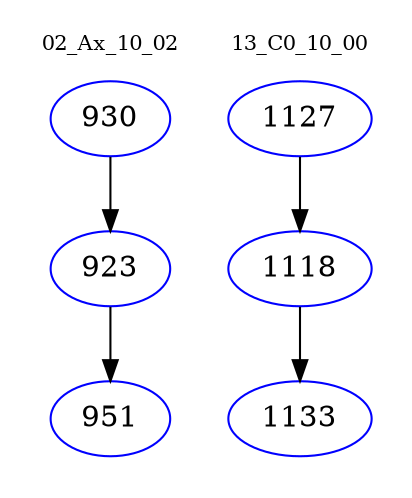 digraph{
subgraph cluster_0 {
color = white
label = "02_Ax_10_02";
fontsize=10;
T0_930 [label="930", color="blue"]
T0_930 -> T0_923 [color="black"]
T0_923 [label="923", color="blue"]
T0_923 -> T0_951 [color="black"]
T0_951 [label="951", color="blue"]
}
subgraph cluster_1 {
color = white
label = "13_C0_10_00";
fontsize=10;
T1_1127 [label="1127", color="blue"]
T1_1127 -> T1_1118 [color="black"]
T1_1118 [label="1118", color="blue"]
T1_1118 -> T1_1133 [color="black"]
T1_1133 [label="1133", color="blue"]
}
}
